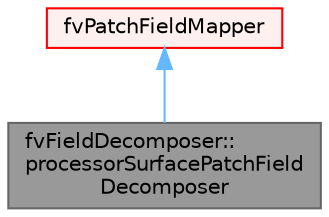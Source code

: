 digraph "fvFieldDecomposer::processorSurfacePatchFieldDecomposer"
{
 // LATEX_PDF_SIZE
  bgcolor="transparent";
  edge [fontname=Helvetica,fontsize=10,labelfontname=Helvetica,labelfontsize=10];
  node [fontname=Helvetica,fontsize=10,shape=box,height=0.2,width=0.4];
  Node1 [id="Node000001",label="fvFieldDecomposer::\lprocessorSurfacePatchField\lDecomposer",height=0.2,width=0.4,color="gray40", fillcolor="grey60", style="filled", fontcolor="black",tooltip=" "];
  Node2 -> Node1 [id="edge1_Node000001_Node000002",dir="back",color="steelblue1",style="solid",tooltip=" "];
  Node2 [id="Node000002",label="fvPatchFieldMapper",height=0.2,width=0.4,color="red", fillcolor="#FFF0F0", style="filled",URL="$classFoam_1_1fvPatchFieldMapper.html",tooltip="A FieldMapper for finite-volume patch fields."];
}

